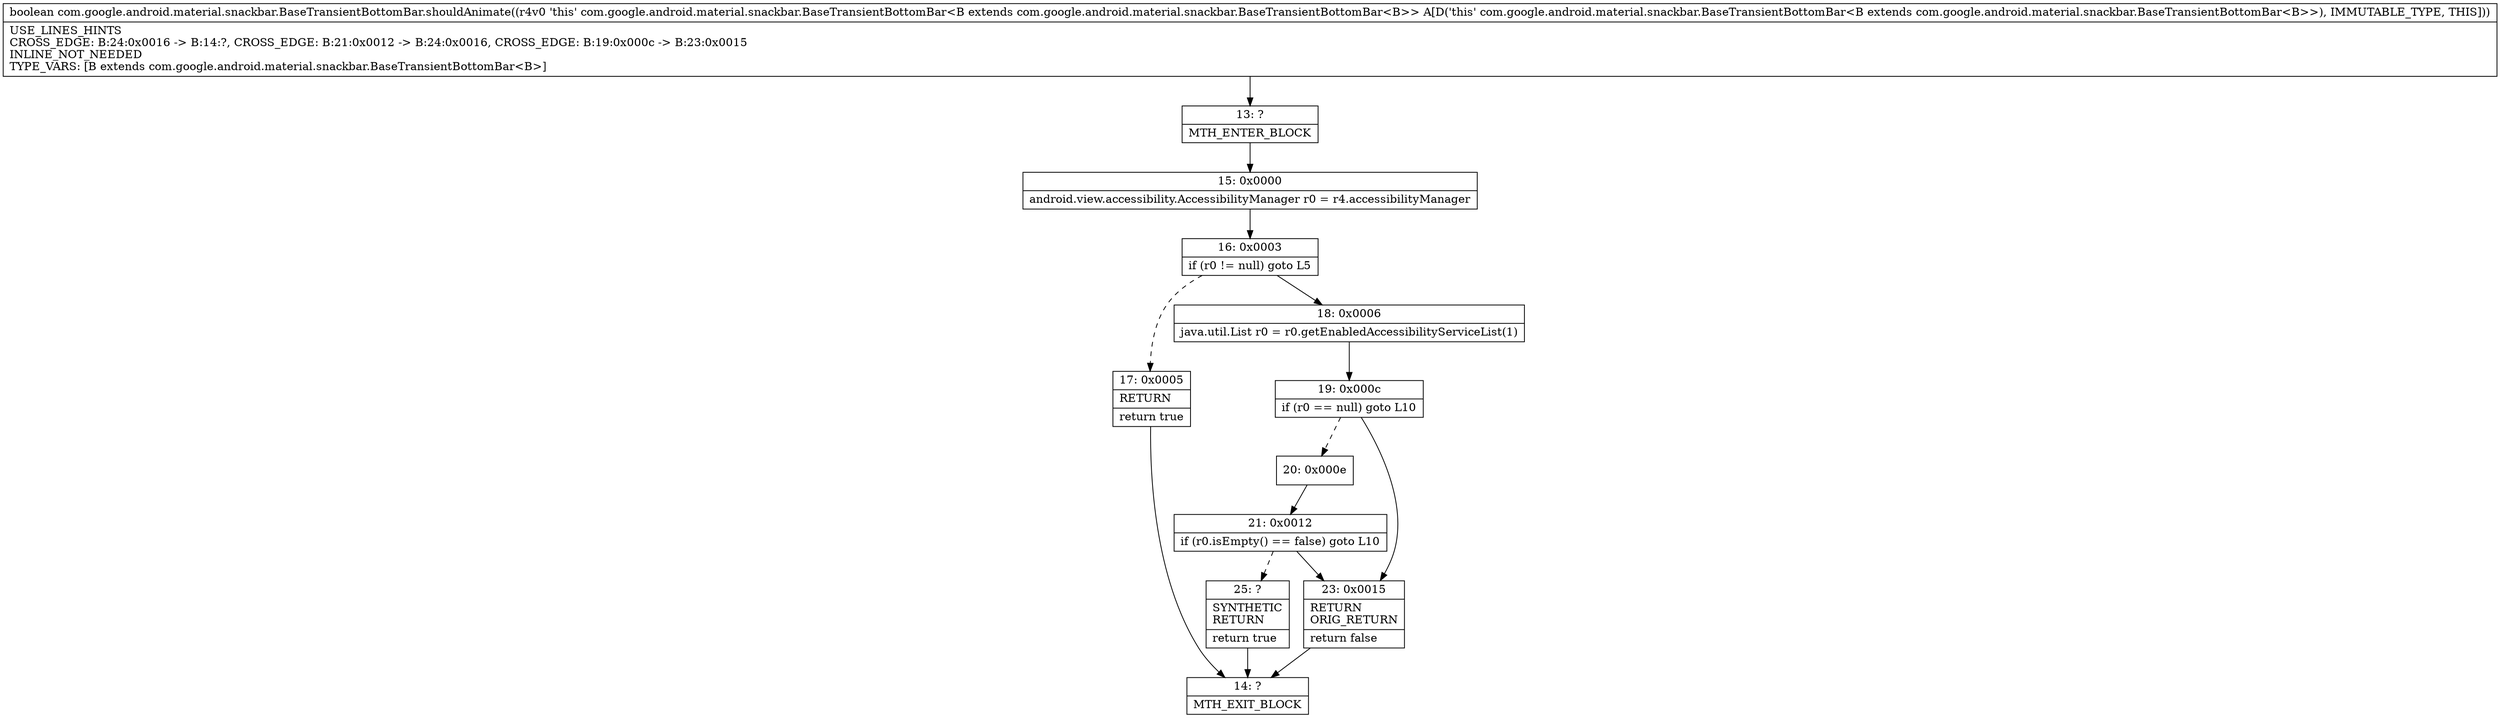 digraph "CFG forcom.google.android.material.snackbar.BaseTransientBottomBar.shouldAnimate()Z" {
Node_13 [shape=record,label="{13\:\ ?|MTH_ENTER_BLOCK\l}"];
Node_15 [shape=record,label="{15\:\ 0x0000|android.view.accessibility.AccessibilityManager r0 = r4.accessibilityManager\l}"];
Node_16 [shape=record,label="{16\:\ 0x0003|if (r0 != null) goto L5\l}"];
Node_17 [shape=record,label="{17\:\ 0x0005|RETURN\l|return true\l}"];
Node_14 [shape=record,label="{14\:\ ?|MTH_EXIT_BLOCK\l}"];
Node_18 [shape=record,label="{18\:\ 0x0006|java.util.List r0 = r0.getEnabledAccessibilityServiceList(1)\l}"];
Node_19 [shape=record,label="{19\:\ 0x000c|if (r0 == null) goto L10\l}"];
Node_20 [shape=record,label="{20\:\ 0x000e}"];
Node_21 [shape=record,label="{21\:\ 0x0012|if (r0.isEmpty() == false) goto L10\l}"];
Node_25 [shape=record,label="{25\:\ ?|SYNTHETIC\lRETURN\l|return true\l}"];
Node_23 [shape=record,label="{23\:\ 0x0015|RETURN\lORIG_RETURN\l|return false\l}"];
MethodNode[shape=record,label="{boolean com.google.android.material.snackbar.BaseTransientBottomBar.shouldAnimate((r4v0 'this' com.google.android.material.snackbar.BaseTransientBottomBar\<B extends com.google.android.material.snackbar.BaseTransientBottomBar\<B\>\> A[D('this' com.google.android.material.snackbar.BaseTransientBottomBar\<B extends com.google.android.material.snackbar.BaseTransientBottomBar\<B\>\>), IMMUTABLE_TYPE, THIS]))  | USE_LINES_HINTS\lCROSS_EDGE: B:24:0x0016 \-\> B:14:?, CROSS_EDGE: B:21:0x0012 \-\> B:24:0x0016, CROSS_EDGE: B:19:0x000c \-\> B:23:0x0015\lINLINE_NOT_NEEDED\lTYPE_VARS: [B extends com.google.android.material.snackbar.BaseTransientBottomBar\<B\>]\l}"];
MethodNode -> Node_13;Node_13 -> Node_15;
Node_15 -> Node_16;
Node_16 -> Node_17[style=dashed];
Node_16 -> Node_18;
Node_17 -> Node_14;
Node_18 -> Node_19;
Node_19 -> Node_20[style=dashed];
Node_19 -> Node_23;
Node_20 -> Node_21;
Node_21 -> Node_23;
Node_21 -> Node_25[style=dashed];
Node_25 -> Node_14;
Node_23 -> Node_14;
}

